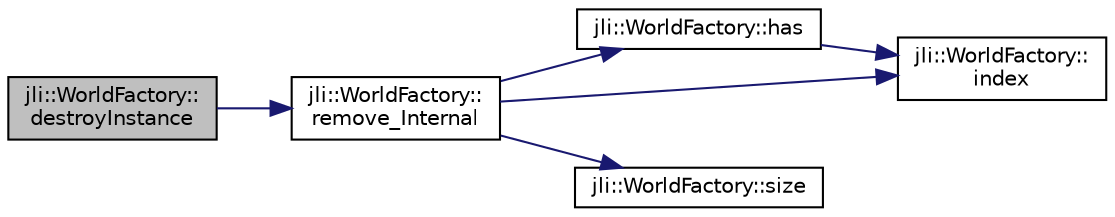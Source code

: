 digraph "jli::WorldFactory::destroyInstance"
{
  edge [fontname="Helvetica",fontsize="10",labelfontname="Helvetica",labelfontsize="10"];
  node [fontname="Helvetica",fontsize="10",shape=record];
  rankdir="LR";
  Node1 [label="jli::WorldFactory::\ldestroyInstance",height=0.2,width=0.4,color="black", fillcolor="grey75", style="filled", fontcolor="black"];
  Node1 -> Node2 [color="midnightblue",fontsize="10",style="solid"];
  Node2 [label="jli::WorldFactory::\lremove_Internal",height=0.2,width=0.4,color="black", fillcolor="white", style="filled",URL="$classjli_1_1_world_factory.html#ac3348faaa06a437c9bdff93f0245d1e1"];
  Node2 -> Node3 [color="midnightblue",fontsize="10",style="solid"];
  Node3 [label="jli::WorldFactory::has",height=0.2,width=0.4,color="black", fillcolor="white", style="filled",URL="$classjli_1_1_world_factory.html#a29af5f1c2a8f5e57c0dc4e9764715797"];
  Node3 -> Node4 [color="midnightblue",fontsize="10",style="solid"];
  Node4 [label="jli::WorldFactory::\lindex",height=0.2,width=0.4,color="black", fillcolor="white", style="filled",URL="$classjli_1_1_world_factory.html#a36ed5d3e23a486003b5490dbd117c308"];
  Node2 -> Node4 [color="midnightblue",fontsize="10",style="solid"];
  Node2 -> Node5 [color="midnightblue",fontsize="10",style="solid"];
  Node5 [label="jli::WorldFactory::size",height=0.2,width=0.4,color="black", fillcolor="white", style="filled",URL="$classjli_1_1_world_factory.html#a56279adb8ce6f7072739a5b7eeccd45b"];
}

